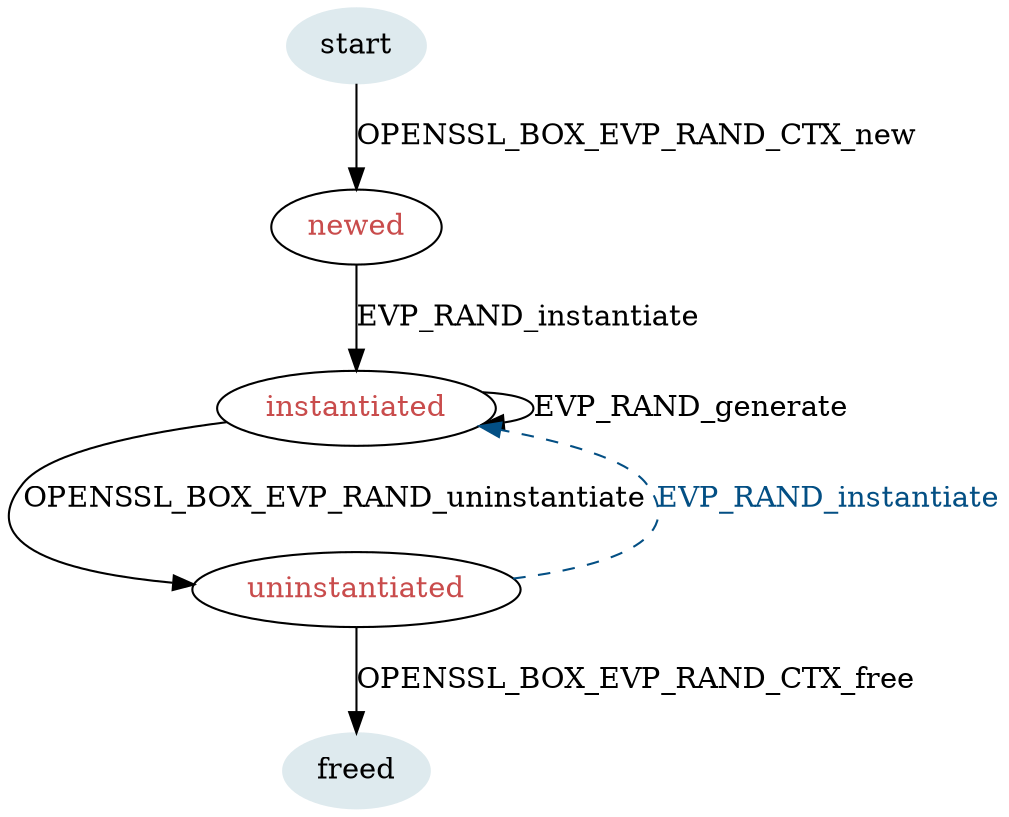 strict digraph rand {
    bgcolor="transparent";

    begin [label=start, color="#deeaee", style="filled"];
    newed [fontcolor="#c94c4c", style="solid"];
    instantiated [fontcolor="#c94c4c"];
    uninstantiated [fontcolor="#c94c4c"];
    end [label="freed", color="#deeaee", style="filled"];

    begin -> newed [label="OPENSSL_BOX_EVP_RAND_CTX_new"];
    newed -> instantiated [label="EVP_RAND_instantiate"];
    instantiated -> instantiated [label="EVP_RAND_generate"];
    instantiated -> uninstantiated [label="OPENSSL_BOX_EVP_RAND_uninstantiate"];
    uninstantiated -> end [label="OPENSSL_BOX_EVP_RAND_CTX_free"];
    uninstantiated -> instantiated [label="EVP_RAND_instantiate", style=dashed, color="#034f84", fontcolor="#034f84"];
}

